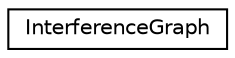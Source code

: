 digraph "Graphical Class Hierarchy"
{
 // LATEX_PDF_SIZE
  edge [fontname="Helvetica",fontsize="10",labelfontname="Helvetica",labelfontsize="10"];
  node [fontname="Helvetica",fontsize="10",shape=record];
  rankdir="LR";
  Node0 [label="InterferenceGraph",height=0.2,width=0.4,color="black", fillcolor="white", style="filled",URL="$class_interference_graph.html",tooltip=" "];
}
